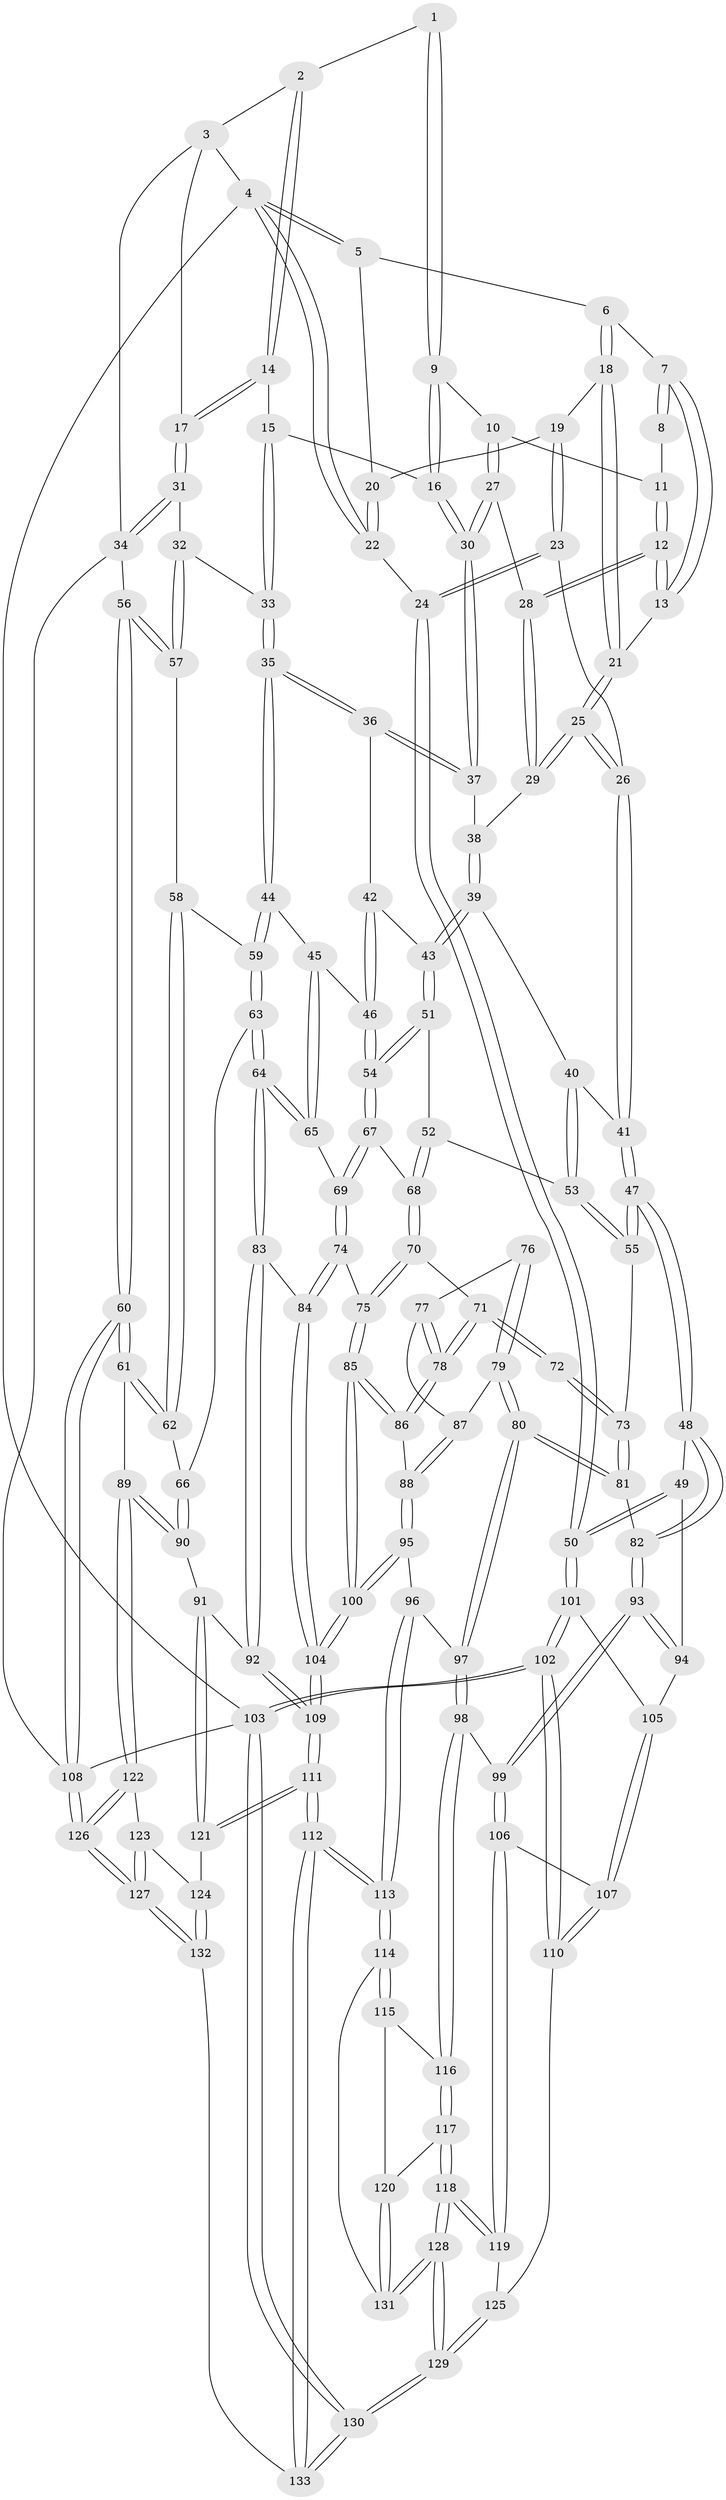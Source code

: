 // Generated by graph-tools (version 1.1) at 2025/11/02/27/25 16:11:57]
// undirected, 133 vertices, 329 edges
graph export_dot {
graph [start="1"]
  node [color=gray90,style=filled];
  1 [pos="+0.5314683660636919+0"];
  2 [pos="+0.7391776710405238+0"];
  3 [pos="+0.8156284407975224+0"];
  4 [pos="+0+0"];
  5 [pos="+0.154584073656449+0"];
  6 [pos="+0.24581643701662392+0"];
  7 [pos="+0.2855379872833729+0"];
  8 [pos="+0.4557851407187076+0"];
  9 [pos="+0.5733057287689741+0.09768223123112114"];
  10 [pos="+0.5185193416199947+0.09059534133369168"];
  11 [pos="+0.4702225263352468+0"];
  12 [pos="+0.3987051421370297+0.1382118958005099"];
  13 [pos="+0.35503082069882874+0.08628087595547532"];
  14 [pos="+0.7152442810698171+0.04646066186816176"];
  15 [pos="+0.7018789215488568+0.07550083714417086"];
  16 [pos="+0.6132600387463646+0.11490107350937846"];
  17 [pos="+0.9239620113187438+0.10697432384720935"];
  18 [pos="+0.20425218033529993+0.0026625774184774746"];
  19 [pos="+0.10145034427318045+0.0890486621319735"];
  20 [pos="+0.059145345469383714+0.053403969767528994"];
  21 [pos="+0.22679032869018947+0.10709753930505668"];
  22 [pos="+0+0.15854250678292917"];
  23 [pos="+0.12478036305336737+0.2112619611924124"];
  24 [pos="+0+0.33675393563127237"];
  25 [pos="+0.19591155888828768+0.20019946068553537"];
  26 [pos="+0.18132066679130765+0.2167155723347469"];
  27 [pos="+0.4638590865370005+0.12274021152203128"];
  28 [pos="+0.40503139034433394+0.15103684574772355"];
  29 [pos="+0.4037964452217644+0.15826238076173274"];
  30 [pos="+0.5854787919442227+0.21777597837408275"];
  31 [pos="+0.9643962700905528+0.15493357496847318"];
  32 [pos="+0.8600093080103887+0.2521107085612853"];
  33 [pos="+0.7896545634163208+0.25692039290321195"];
  34 [pos="+1+0.12585547949779619"];
  35 [pos="+0.7349975755788989+0.30861621696082164"];
  36 [pos="+0.588236564932398+0.233167381043604"];
  37 [pos="+0.5843678518058708+0.2234712672343365"];
  38 [pos="+0.41714832371545935+0.20969953966226446"];
  39 [pos="+0.40931182359161483+0.24853703750281447"];
  40 [pos="+0.3198208310521153+0.2975859512400248"];
  41 [pos="+0.21504782851339796+0.26933387855481605"];
  42 [pos="+0.5612086570213397+0.28430725846662946"];
  43 [pos="+0.4397371196534046+0.2985197501612265"];
  44 [pos="+0.7241266239226124+0.34670638806234316"];
  45 [pos="+0.6136793812167749+0.39716705883527476"];
  46 [pos="+0.56120149978359+0.39549891380444446"];
  47 [pos="+0.18863359529069082+0.47221526671433867"];
  48 [pos="+0.16168001512044747+0.4861076617947988"];
  49 [pos="+0.0529834007189606+0.4930080363169796"];
  50 [pos="+0+0.41500758411070643"];
  51 [pos="+0.4526972493720139+0.36331632512756046"];
  52 [pos="+0.3699991996330762+0.414302333788582"];
  53 [pos="+0.33603045635941625+0.4216975819112133"];
  54 [pos="+0.529981362197046+0.41252281334680085"];
  55 [pos="+0.2861375080649388+0.4764800687430556"];
  56 [pos="+1+0.4994733590852579"];
  57 [pos="+0.9161868505817532+0.3498205169519188"];
  58 [pos="+0.8678822619684624+0.41254905860090574"];
  59 [pos="+0.7397797709876721+0.3831231366567492"];
  60 [pos="+1+0.6020220641571964"];
  61 [pos="+1+0.6174515842767844"];
  62 [pos="+0.8591114522651897+0.5321587066042404"];
  63 [pos="+0.7650748967378234+0.5285588833237378"];
  64 [pos="+0.7435003075796033+0.5400347271762843"];
  65 [pos="+0.6538618664737655+0.5171659118777311"];
  66 [pos="+0.7730265832043096+0.5305391432778189"];
  67 [pos="+0.5105628779524085+0.4972699233667898"];
  68 [pos="+0.4875488013513386+0.5132465196425801"];
  69 [pos="+0.585948820646423+0.5411293875015567"];
  70 [pos="+0.4835958651723633+0.5179478082844035"];
  71 [pos="+0.4797487375841599+0.5212871912918104"];
  72 [pos="+0.3264423581434254+0.5148136947107973"];
  73 [pos="+0.3130860817374174+0.5082061410705665"];
  74 [pos="+0.5926960644498397+0.6401785035234112"];
  75 [pos="+0.5562545394336185+0.6455491415280089"];
  76 [pos="+0.35935824877299594+0.5619872278680685"];
  77 [pos="+0.40395307663103347+0.5925117948758158"];
  78 [pos="+0.4545104902157913+0.5923694096220647"];
  79 [pos="+0.3580123172923487+0.6356537559526356"];
  80 [pos="+0.32868384217537117+0.6752758993987646"];
  81 [pos="+0.30248962906360627+0.6197492324260927"];
  82 [pos="+0.2085163526609894+0.6137988224696563"];
  83 [pos="+0.6714322215193058+0.6835533257689207"];
  84 [pos="+0.6328855143880032+0.6663858740872824"];
  85 [pos="+0.4972041238355167+0.6687693290846176"];
  86 [pos="+0.46142694818953894+0.6254062693830179"];
  87 [pos="+0.381071568564614+0.62289240248365"];
  88 [pos="+0.42281474413090164+0.6446941905143895"];
  89 [pos="+1+0.6674697703650692"];
  90 [pos="+0.812601129373603+0.6984339614320053"];
  91 [pos="+0.7380964537331082+0.7473592796768526"];
  92 [pos="+0.6743232576230959+0.6907723682247462"];
  93 [pos="+0.20468043129311658+0.7218433837491116"];
  94 [pos="+0.09327394536313824+0.6573367857134793"];
  95 [pos="+0.34771537408527536+0.7180875756915414"];
  96 [pos="+0.34373397494969926+0.7182075591913543"];
  97 [pos="+0.32874915913518465+0.7136830279973545"];
  98 [pos="+0.26198250893220315+0.7447465184581549"];
  99 [pos="+0.21142757257564945+0.7353294854592792"];
  100 [pos="+0.4767154911592938+0.7480750529705109"];
  101 [pos="+0+0.487360452449333"];
  102 [pos="+0+0.8538146386885118"];
  103 [pos="+0+1"];
  104 [pos="+0.49050645219391925+0.7730699022847793"];
  105 [pos="+0.05215194838068072+0.7139376034146037"];
  106 [pos="+0.17102823497837236+0.7748190158948649"];
  107 [pos="+0.04723075231531178+0.7422628335829489"];
  108 [pos="+1+1"];
  109 [pos="+0.5210876980708762+0.8548601807595958"];
  110 [pos="+0+0.8140822428135015"];
  111 [pos="+0.5205079796364694+0.9748720867353363"];
  112 [pos="+0.5037763958855688+1"];
  113 [pos="+0.4249437477130286+0.9706856905516134"];
  114 [pos="+0.3472926323000525+0.9294997080279722"];
  115 [pos="+0.26809487126429316+0.7619455625395205"];
  116 [pos="+0.2637303662915559+0.7513446142387793"];
  117 [pos="+0.22698736888413173+0.8846129207674496"];
  118 [pos="+0.15999013995669117+0.8837290806475742"];
  119 [pos="+0.1440804087545994+0.8465485974783771"];
  120 [pos="+0.24832274981056282+0.8918965555814646"];
  121 [pos="+0.746599965870645+0.7893446886181256"];
  122 [pos="+0.8998303959144331+0.8238475275133754"];
  123 [pos="+0.8583565800148557+0.839933709076612"];
  124 [pos="+0.8077899462419424+0.8446281603390057"];
  125 [pos="+0.040850079547173464+0.8463191077578972"];
  126 [pos="+1+1"];
  127 [pos="+1+1"];
  128 [pos="+0.1411717702941313+0.9924636194958479"];
  129 [pos="+0.09606106026680855+1"];
  130 [pos="+0+1"];
  131 [pos="+0.3246259581917626+0.9275475069510706"];
  132 [pos="+0.7015552670253776+1"];
  133 [pos="+0.5311492687194398+1"];
  1 -- 2;
  1 -- 9;
  1 -- 9;
  2 -- 3;
  2 -- 14;
  2 -- 14;
  3 -- 4;
  3 -- 17;
  3 -- 34;
  4 -- 5;
  4 -- 5;
  4 -- 22;
  4 -- 22;
  4 -- 103;
  5 -- 6;
  5 -- 20;
  6 -- 7;
  6 -- 18;
  6 -- 18;
  7 -- 8;
  7 -- 8;
  7 -- 13;
  7 -- 13;
  8 -- 11;
  9 -- 10;
  9 -- 16;
  9 -- 16;
  10 -- 11;
  10 -- 27;
  10 -- 27;
  11 -- 12;
  11 -- 12;
  12 -- 13;
  12 -- 13;
  12 -- 28;
  12 -- 28;
  13 -- 21;
  14 -- 15;
  14 -- 17;
  14 -- 17;
  15 -- 16;
  15 -- 33;
  15 -- 33;
  16 -- 30;
  16 -- 30;
  17 -- 31;
  17 -- 31;
  18 -- 19;
  18 -- 21;
  18 -- 21;
  19 -- 20;
  19 -- 23;
  19 -- 23;
  20 -- 22;
  20 -- 22;
  21 -- 25;
  21 -- 25;
  22 -- 24;
  23 -- 24;
  23 -- 24;
  23 -- 26;
  24 -- 50;
  24 -- 50;
  25 -- 26;
  25 -- 26;
  25 -- 29;
  25 -- 29;
  26 -- 41;
  26 -- 41;
  27 -- 28;
  27 -- 30;
  27 -- 30;
  28 -- 29;
  28 -- 29;
  29 -- 38;
  30 -- 37;
  30 -- 37;
  31 -- 32;
  31 -- 34;
  31 -- 34;
  32 -- 33;
  32 -- 57;
  32 -- 57;
  33 -- 35;
  33 -- 35;
  34 -- 56;
  34 -- 108;
  35 -- 36;
  35 -- 36;
  35 -- 44;
  35 -- 44;
  36 -- 37;
  36 -- 37;
  36 -- 42;
  37 -- 38;
  38 -- 39;
  38 -- 39;
  39 -- 40;
  39 -- 43;
  39 -- 43;
  40 -- 41;
  40 -- 53;
  40 -- 53;
  41 -- 47;
  41 -- 47;
  42 -- 43;
  42 -- 46;
  42 -- 46;
  43 -- 51;
  43 -- 51;
  44 -- 45;
  44 -- 59;
  44 -- 59;
  45 -- 46;
  45 -- 65;
  45 -- 65;
  46 -- 54;
  46 -- 54;
  47 -- 48;
  47 -- 48;
  47 -- 55;
  47 -- 55;
  48 -- 49;
  48 -- 82;
  48 -- 82;
  49 -- 50;
  49 -- 50;
  49 -- 94;
  50 -- 101;
  50 -- 101;
  51 -- 52;
  51 -- 54;
  51 -- 54;
  52 -- 53;
  52 -- 68;
  52 -- 68;
  53 -- 55;
  53 -- 55;
  54 -- 67;
  54 -- 67;
  55 -- 73;
  56 -- 57;
  56 -- 57;
  56 -- 60;
  56 -- 60;
  57 -- 58;
  58 -- 59;
  58 -- 62;
  58 -- 62;
  59 -- 63;
  59 -- 63;
  60 -- 61;
  60 -- 61;
  60 -- 108;
  60 -- 108;
  61 -- 62;
  61 -- 62;
  61 -- 89;
  62 -- 66;
  63 -- 64;
  63 -- 64;
  63 -- 66;
  64 -- 65;
  64 -- 65;
  64 -- 83;
  64 -- 83;
  65 -- 69;
  66 -- 90;
  66 -- 90;
  67 -- 68;
  67 -- 69;
  67 -- 69;
  68 -- 70;
  68 -- 70;
  69 -- 74;
  69 -- 74;
  70 -- 71;
  70 -- 75;
  70 -- 75;
  71 -- 72;
  71 -- 72;
  71 -- 78;
  71 -- 78;
  72 -- 73;
  72 -- 73;
  73 -- 81;
  73 -- 81;
  74 -- 75;
  74 -- 84;
  74 -- 84;
  75 -- 85;
  75 -- 85;
  76 -- 77;
  76 -- 79;
  76 -- 79;
  77 -- 78;
  77 -- 78;
  77 -- 87;
  78 -- 86;
  78 -- 86;
  79 -- 80;
  79 -- 80;
  79 -- 87;
  80 -- 81;
  80 -- 81;
  80 -- 97;
  80 -- 97;
  81 -- 82;
  82 -- 93;
  82 -- 93;
  83 -- 84;
  83 -- 92;
  83 -- 92;
  84 -- 104;
  84 -- 104;
  85 -- 86;
  85 -- 86;
  85 -- 100;
  85 -- 100;
  86 -- 88;
  87 -- 88;
  87 -- 88;
  88 -- 95;
  88 -- 95;
  89 -- 90;
  89 -- 90;
  89 -- 122;
  89 -- 122;
  90 -- 91;
  91 -- 92;
  91 -- 121;
  91 -- 121;
  92 -- 109;
  92 -- 109;
  93 -- 94;
  93 -- 94;
  93 -- 99;
  93 -- 99;
  94 -- 105;
  95 -- 96;
  95 -- 100;
  95 -- 100;
  96 -- 97;
  96 -- 113;
  96 -- 113;
  97 -- 98;
  97 -- 98;
  98 -- 99;
  98 -- 116;
  98 -- 116;
  99 -- 106;
  99 -- 106;
  100 -- 104;
  100 -- 104;
  101 -- 102;
  101 -- 102;
  101 -- 105;
  102 -- 103;
  102 -- 103;
  102 -- 110;
  102 -- 110;
  103 -- 130;
  103 -- 130;
  103 -- 108;
  104 -- 109;
  104 -- 109;
  105 -- 107;
  105 -- 107;
  106 -- 107;
  106 -- 119;
  106 -- 119;
  107 -- 110;
  107 -- 110;
  108 -- 126;
  108 -- 126;
  109 -- 111;
  109 -- 111;
  110 -- 125;
  111 -- 112;
  111 -- 112;
  111 -- 121;
  111 -- 121;
  112 -- 113;
  112 -- 113;
  112 -- 133;
  112 -- 133;
  113 -- 114;
  113 -- 114;
  114 -- 115;
  114 -- 115;
  114 -- 131;
  115 -- 116;
  115 -- 120;
  116 -- 117;
  116 -- 117;
  117 -- 118;
  117 -- 118;
  117 -- 120;
  118 -- 119;
  118 -- 119;
  118 -- 128;
  118 -- 128;
  119 -- 125;
  120 -- 131;
  120 -- 131;
  121 -- 124;
  122 -- 123;
  122 -- 126;
  122 -- 126;
  123 -- 124;
  123 -- 127;
  123 -- 127;
  124 -- 132;
  124 -- 132;
  125 -- 129;
  125 -- 129;
  126 -- 127;
  126 -- 127;
  127 -- 132;
  127 -- 132;
  128 -- 129;
  128 -- 129;
  128 -- 131;
  128 -- 131;
  129 -- 130;
  129 -- 130;
  130 -- 133;
  130 -- 133;
  132 -- 133;
}
